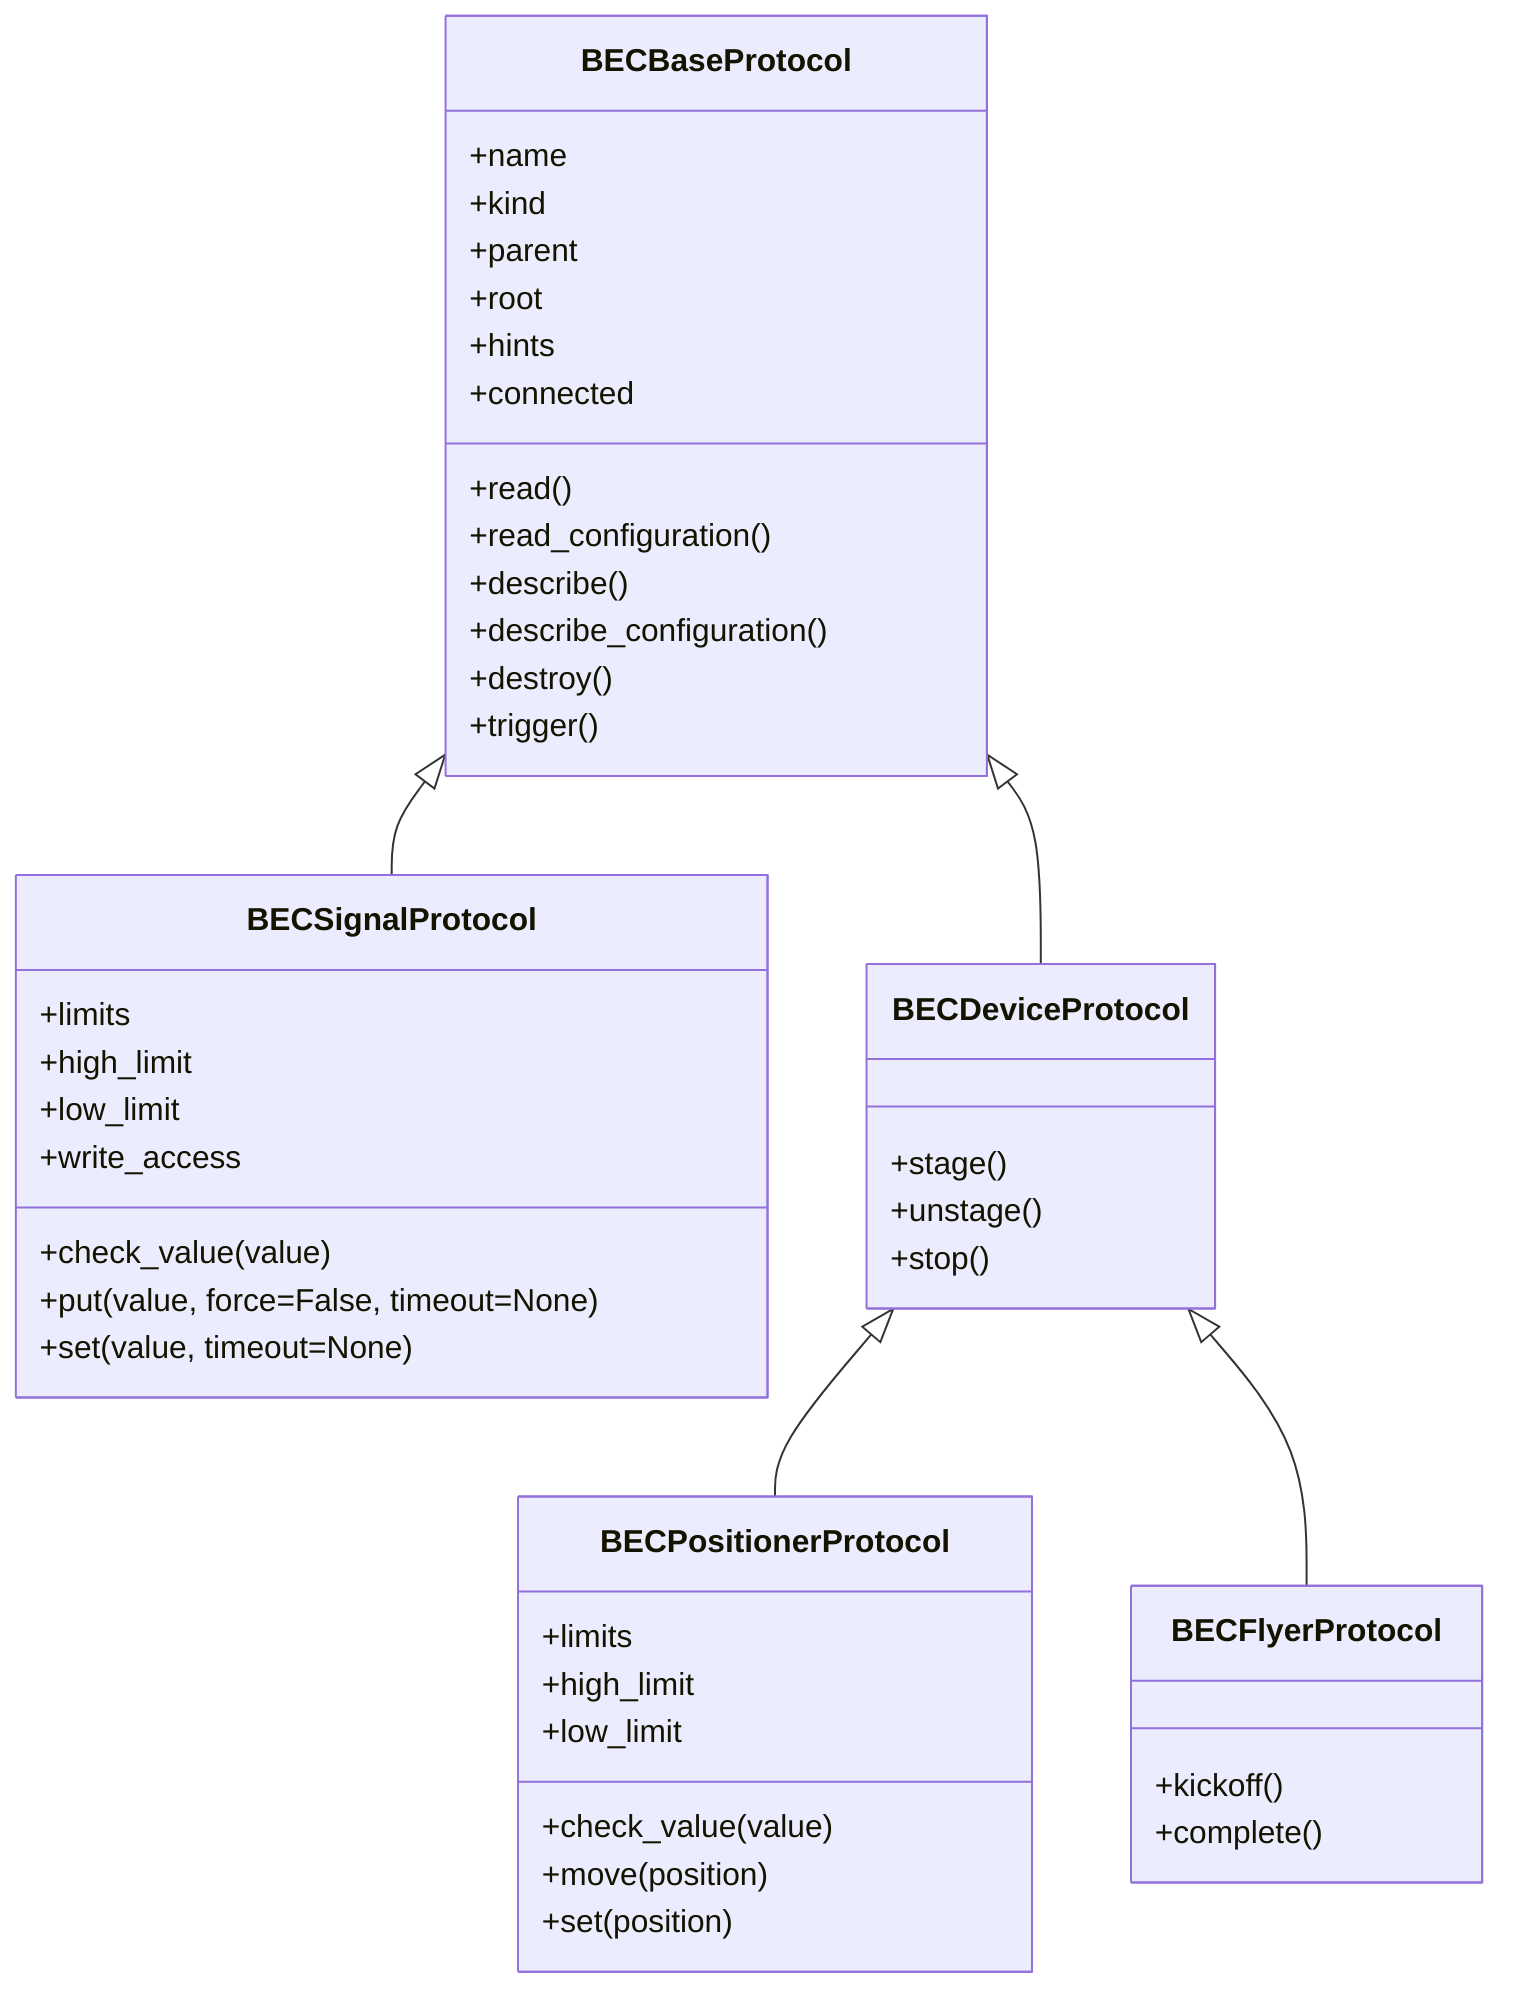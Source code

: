 classDiagram
    BECBaseProtocol: +name
    BECBaseProtocol: +kind
    BECBaseProtocol: +parent
    BECBaseProtocol: +root
    BECBaseProtocol: +hints
    BECBaseProtocol: +connected
    BECBaseProtocol: +read() 
    BECBaseProtocol: +read_configuration()
    BECBaseProtocol: +describe()
    BECBaseProtocol: +describe_configuration()
    BECBaseProtocol: +destroy()
    BECBaseProtocol: +trigger()
    BECBaseProtocol <|-- BECSignalProtocol
    BECSignalProtocol: +limits
    BECSignalProtocol: +high_limit
    BECSignalProtocol: +low_limit
    BECSignalProtocol: +write_access
    BECSignalProtocol: +check_value(value)
    BECSignalProtocol: +put(value, force=False, timeout=None)
    BECSignalProtocol: +set(value, timeout=None)
    BECBaseProtocol <|-- BECDeviceProtocol
    BECDeviceProtocol: +stage()
    BECDeviceProtocol: +unstage()
    BECDeviceProtocol: +stop()
    BECDeviceProtocol <|-- BECPositionerProtocol
    BECPositionerProtocol: +limits
    BECPositionerProtocol: +high_limit
    BECPositionerProtocol: +low_limit
    BECPositionerProtocol: +check_value(value)
    BECPositionerProtocol: +move(position)
    BECPositionerProtocol: +set(position)
    BECDeviceProtocol <|-- BECFlyerProtocol
    BECFlyerProtocol: +kickoff()
    BECFlyerProtocol: +complete()